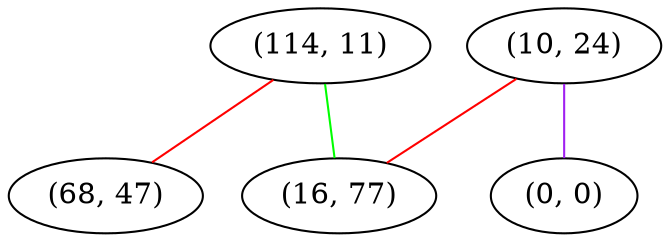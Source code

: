 graph "" {
"(114, 11)";
"(10, 24)";
"(68, 47)";
"(0, 0)";
"(16, 77)";
"(114, 11)" -- "(68, 47)"  [color=red, key=0, weight=1];
"(114, 11)" -- "(16, 77)"  [color=green, key=0, weight=2];
"(10, 24)" -- "(0, 0)"  [color=purple, key=0, weight=4];
"(10, 24)" -- "(16, 77)"  [color=red, key=0, weight=1];
}
